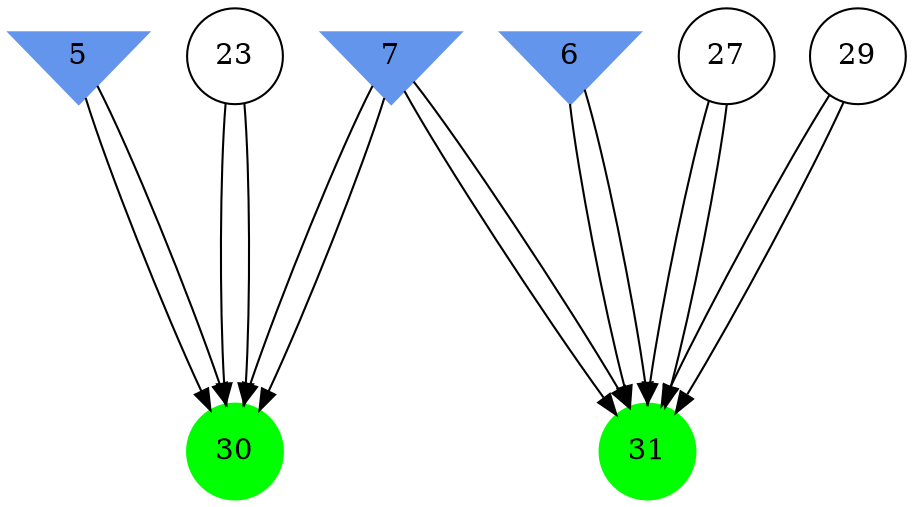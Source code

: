 digraph brain {
	ranksep=2.0;
	5 [shape=invtriangle,style=filled,color=cornflowerblue];
	6 [shape=invtriangle,style=filled,color=cornflowerblue];
	7 [shape=invtriangle,style=filled,color=cornflowerblue];
	23 [shape=circle,color=black];
	27 [shape=circle,color=black];
	29 [shape=circle,color=black];
	30 [shape=circle,style=filled,color=green];
	31 [shape=circle,style=filled,color=green];
	7	->	30;
	5	->	30;
	23	->	30;
	29	->	31;
	6	->	31;
	7	->	31;
	27	->	31;
	7	->	30;
	5	->	30;
	23	->	30;
	29	->	31;
	6	->	31;
	7	->	31;
	27	->	31;
	{ rank=same; 5; 6; 7; }
	{ rank=same; 23; 27; 29; }
	{ rank=same; 30; 31; }
}
